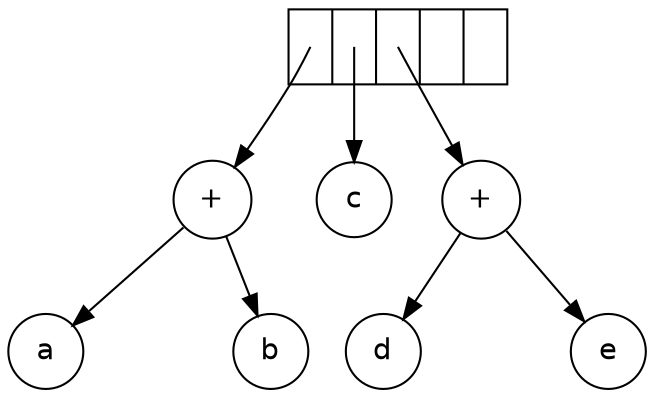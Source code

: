 digraph G {
	node [fontname="Helvetica",shape=circle];

	stack [shape=record,label="<0>|<1>|<2>|<3>|<4>"];
	plus1 [label="+"];
	plus2 [label="+"];
	hidden1 [label="",style=invis];
	hidden2 [label="",style=invis];

	stack:0:c -> plus1 [tailclip=false];
	stack:1:c -> c [tailclip=false];
	stack:2:c -> plus2 [tailclip=false];

	plus1 -> a;
	plus1 -> hidden1 [style=invis];
	plus1 -> b;
	{rank=same a -> hidden1 -> b [style=invis]};

	plus2 -> d;
	plus2 -> hidden2 [style=invis];
	plus2 -> e;
	{rank=same d -> hidden2 -> e [style=invis]};
}
